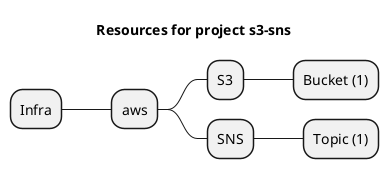 @startmindmap
title Resources for project s3-sns
skinparam monochrome true
+ Infra
++ aws
+++ S3
++++ Bucket (1)
+++ SNS
++++ Topic (1)
@endmindmap